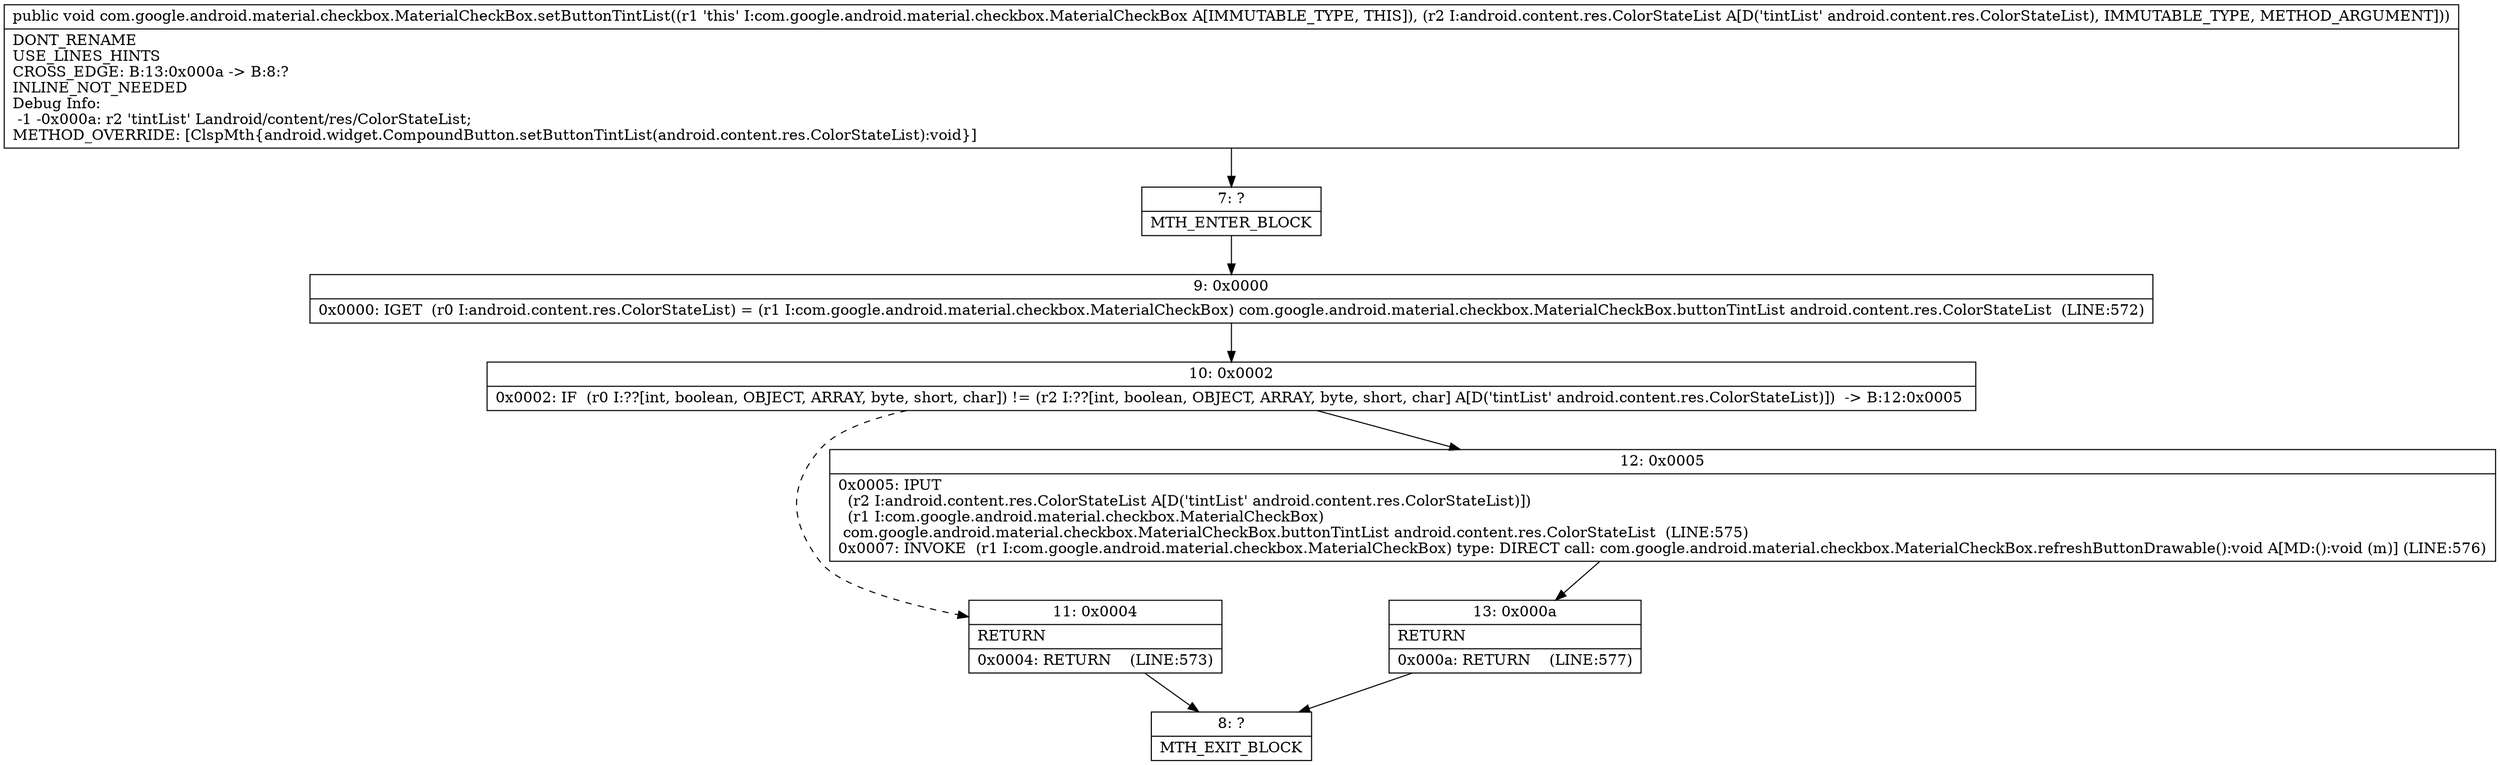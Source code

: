 digraph "CFG forcom.google.android.material.checkbox.MaterialCheckBox.setButtonTintList(Landroid\/content\/res\/ColorStateList;)V" {
Node_7 [shape=record,label="{7\:\ ?|MTH_ENTER_BLOCK\l}"];
Node_9 [shape=record,label="{9\:\ 0x0000|0x0000: IGET  (r0 I:android.content.res.ColorStateList) = (r1 I:com.google.android.material.checkbox.MaterialCheckBox) com.google.android.material.checkbox.MaterialCheckBox.buttonTintList android.content.res.ColorStateList  (LINE:572)\l}"];
Node_10 [shape=record,label="{10\:\ 0x0002|0x0002: IF  (r0 I:??[int, boolean, OBJECT, ARRAY, byte, short, char]) != (r2 I:??[int, boolean, OBJECT, ARRAY, byte, short, char] A[D('tintList' android.content.res.ColorStateList)])  \-\> B:12:0x0005 \l}"];
Node_11 [shape=record,label="{11\:\ 0x0004|RETURN\l|0x0004: RETURN    (LINE:573)\l}"];
Node_8 [shape=record,label="{8\:\ ?|MTH_EXIT_BLOCK\l}"];
Node_12 [shape=record,label="{12\:\ 0x0005|0x0005: IPUT  \l  (r2 I:android.content.res.ColorStateList A[D('tintList' android.content.res.ColorStateList)])\l  (r1 I:com.google.android.material.checkbox.MaterialCheckBox)\l com.google.android.material.checkbox.MaterialCheckBox.buttonTintList android.content.res.ColorStateList  (LINE:575)\l0x0007: INVOKE  (r1 I:com.google.android.material.checkbox.MaterialCheckBox) type: DIRECT call: com.google.android.material.checkbox.MaterialCheckBox.refreshButtonDrawable():void A[MD:():void (m)] (LINE:576)\l}"];
Node_13 [shape=record,label="{13\:\ 0x000a|RETURN\l|0x000a: RETURN    (LINE:577)\l}"];
MethodNode[shape=record,label="{public void com.google.android.material.checkbox.MaterialCheckBox.setButtonTintList((r1 'this' I:com.google.android.material.checkbox.MaterialCheckBox A[IMMUTABLE_TYPE, THIS]), (r2 I:android.content.res.ColorStateList A[D('tintList' android.content.res.ColorStateList), IMMUTABLE_TYPE, METHOD_ARGUMENT]))  | DONT_RENAME\lUSE_LINES_HINTS\lCROSS_EDGE: B:13:0x000a \-\> B:8:?\lINLINE_NOT_NEEDED\lDebug Info:\l  \-1 \-0x000a: r2 'tintList' Landroid\/content\/res\/ColorStateList;\lMETHOD_OVERRIDE: [ClspMth\{android.widget.CompoundButton.setButtonTintList(android.content.res.ColorStateList):void\}]\l}"];
MethodNode -> Node_7;Node_7 -> Node_9;
Node_9 -> Node_10;
Node_10 -> Node_11[style=dashed];
Node_10 -> Node_12;
Node_11 -> Node_8;
Node_12 -> Node_13;
Node_13 -> Node_8;
}


